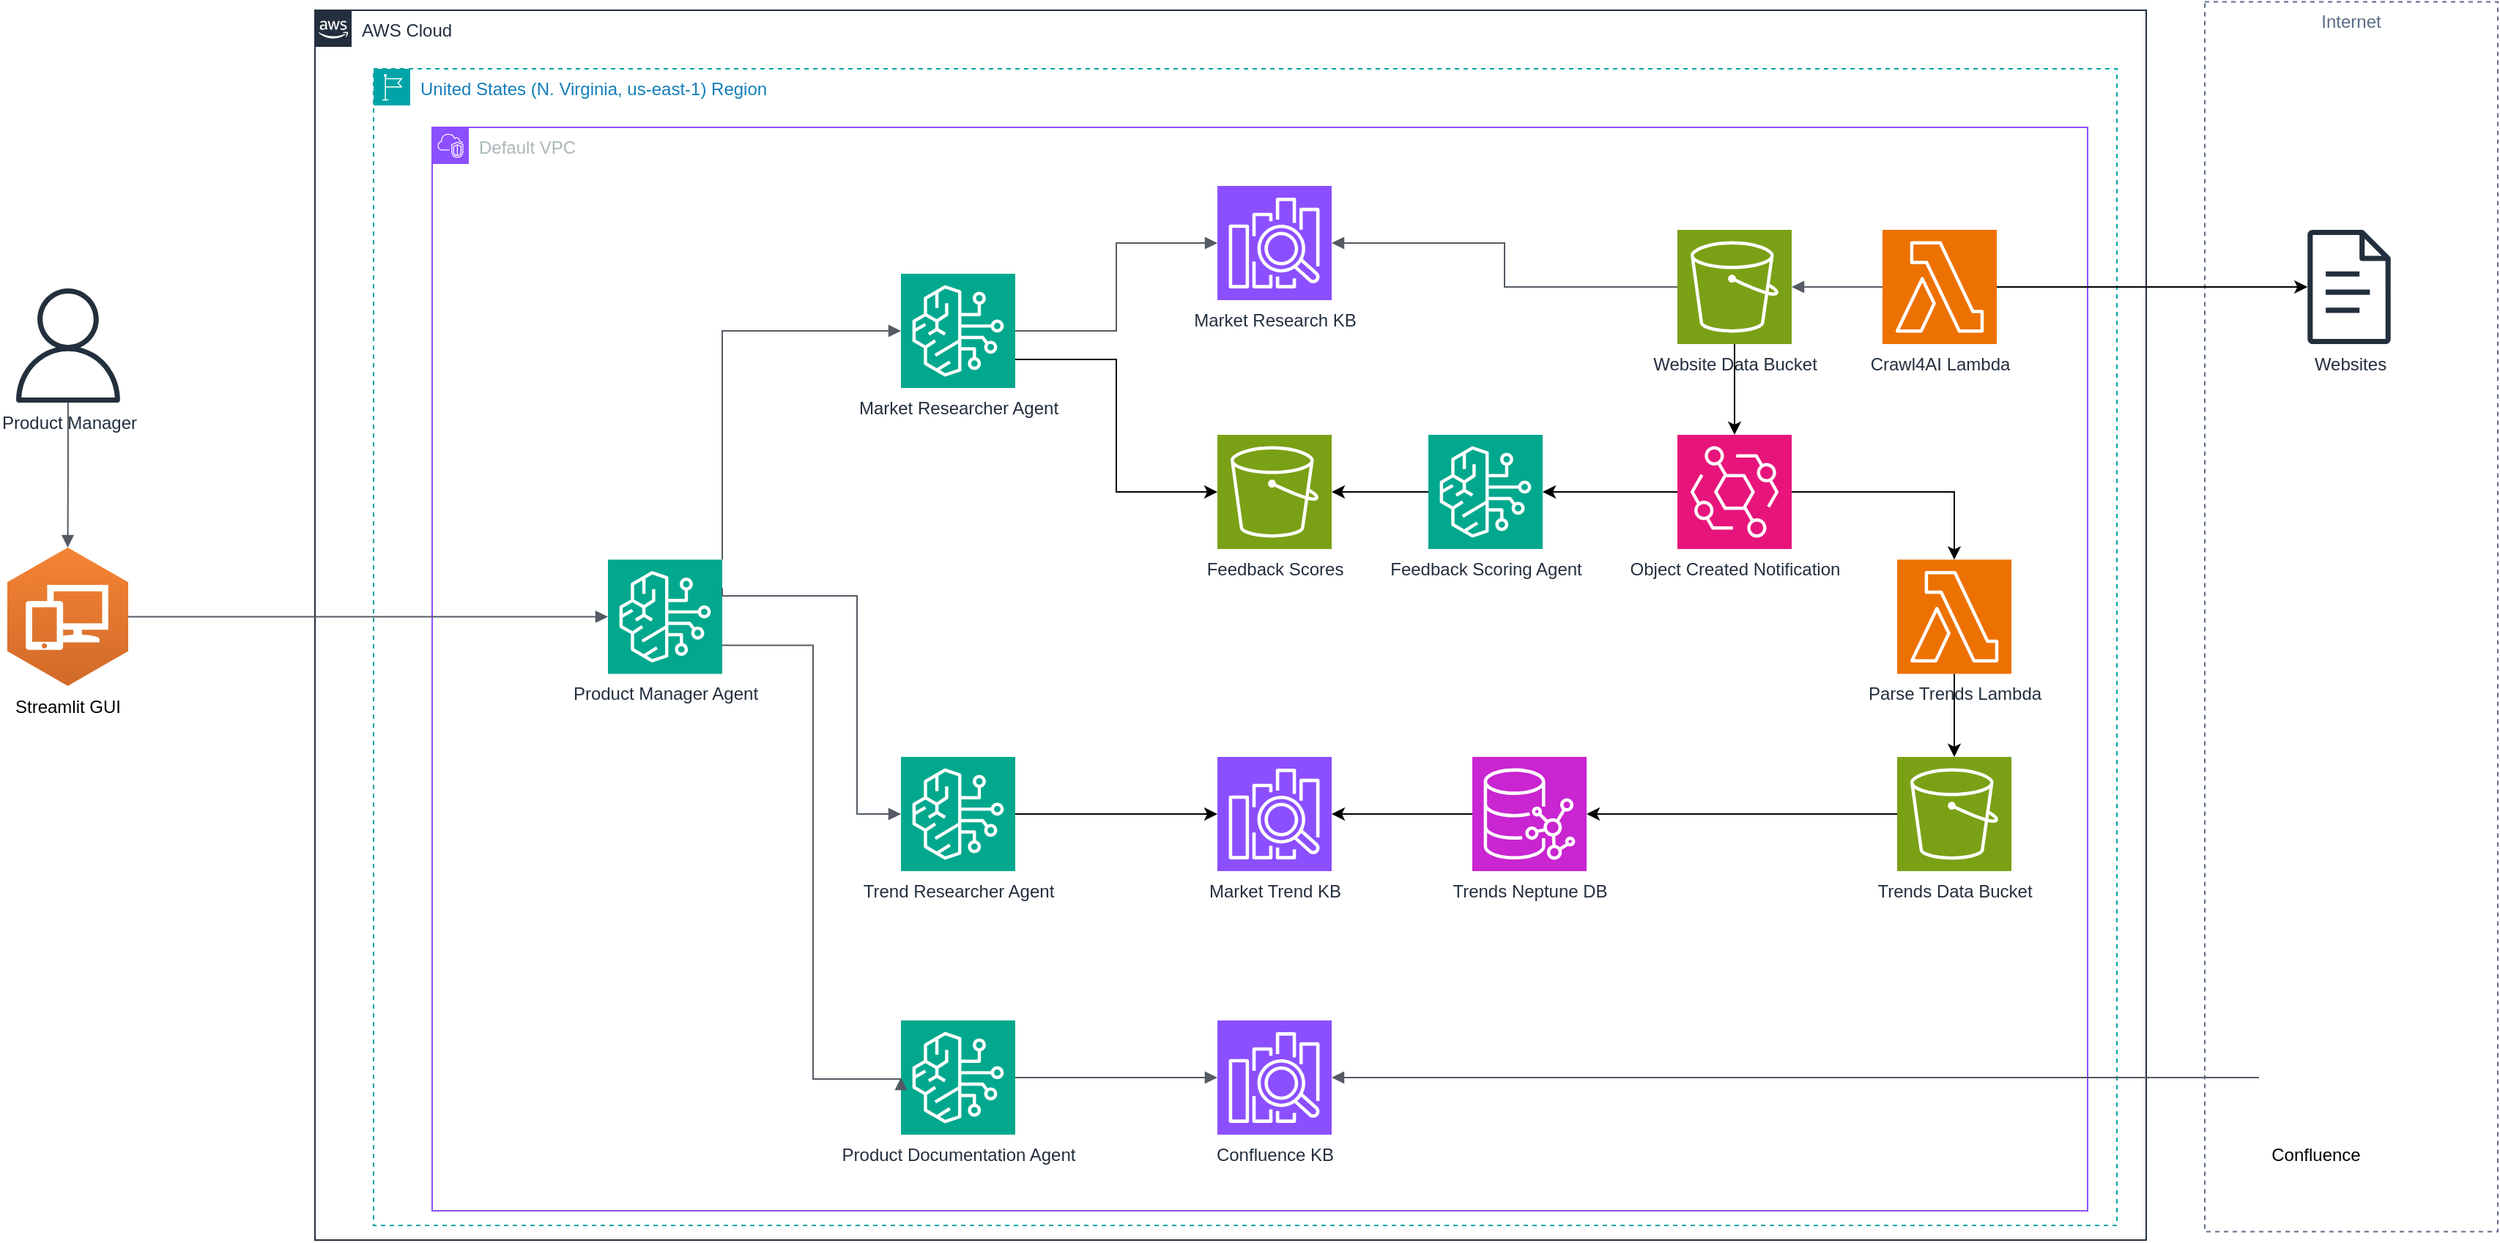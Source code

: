 <mxfile version="27.0.5">
  <diagram name="Page-1" id="rhI5dGNUlKlRgCSTbsgW">
    <mxGraphModel dx="3000" dy="1145" grid="1" gridSize="10" guides="1" tooltips="1" connect="1" arrows="1" fold="1" page="1" pageScale="1" pageWidth="827" pageHeight="1169" math="0" shadow="0">
      <root>
        <mxCell id="0" />
        <mxCell id="1" parent="0" />
        <mxCell id="2ldw7R9c0aOPwso9EmDh-1" value="AWS Cloud" style="points=[[0,0],[0.25,0],[0.5,0],[0.75,0],[1,0],[1,0.25],[1,0.5],[1,0.75],[1,1],[0.75,1],[0.5,1],[0.25,1],[0,1],[0,0.75],[0,0.5],[0,0.25]];outlineConnect=0;gradientColor=none;html=1;whiteSpace=wrap;fontSize=12;fontStyle=0;container=1;pointerEvents=0;collapsible=0;recursiveResize=0;shape=mxgraph.aws4.group;grIcon=mxgraph.aws4.group_aws_cloud_alt;strokeColor=#232F3E;fillColor=none;verticalAlign=top;align=left;spacingLeft=30;fontColor=#232F3E;dashed=0;" vertex="1" parent="1">
          <mxGeometry x="-280" y="310" width="1250" height="840" as="geometry" />
        </mxCell>
        <mxCell id="2ldw7R9c0aOPwso9EmDh-2" value="United States (N. Virginia, us-east-1) Region" style="points=[[0,0],[0.25,0],[0.5,0],[0.75,0],[1,0],[1,0.25],[1,0.5],[1,0.75],[1,1],[0.75,1],[0.5,1],[0.25,1],[0,1],[0,0.75],[0,0.5],[0,0.25]];outlineConnect=0;gradientColor=none;html=1;whiteSpace=wrap;fontSize=12;fontStyle=0;container=1;pointerEvents=0;collapsible=0;recursiveResize=0;shape=mxgraph.aws4.group;grIcon=mxgraph.aws4.group_region;strokeColor=#00A4A6;fillColor=none;verticalAlign=top;align=left;spacingLeft=30;fontColor=#147EBA;dashed=1;" vertex="1" parent="2ldw7R9c0aOPwso9EmDh-1">
          <mxGeometry x="40" y="40" width="1190" height="790" as="geometry" />
        </mxCell>
        <mxCell id="2ldw7R9c0aOPwso9EmDh-3" value="Default VPC" style="points=[[0,0],[0.25,0],[0.5,0],[0.75,0],[1,0],[1,0.25],[1,0.5],[1,0.75],[1,1],[0.75,1],[0.5,1],[0.25,1],[0,1],[0,0.75],[0,0.5],[0,0.25]];outlineConnect=0;gradientColor=none;html=1;whiteSpace=wrap;fontSize=12;fontStyle=0;container=1;pointerEvents=0;collapsible=0;recursiveResize=0;shape=mxgraph.aws4.group;grIcon=mxgraph.aws4.group_vpc2;strokeColor=#8C4FFF;fillColor=none;verticalAlign=top;align=left;spacingLeft=30;fontColor=#AAB7B8;dashed=0;" vertex="1" parent="2ldw7R9c0aOPwso9EmDh-2">
          <mxGeometry x="40" y="40" width="1130" height="740" as="geometry" />
        </mxCell>
        <mxCell id="2ldw7R9c0aOPwso9EmDh-4" value="Product Manager Agent" style="sketch=0;points=[[0,0,0],[0.25,0,0],[0.5,0,0],[0.75,0,0],[1,0,0],[0,1,0],[0.25,1,0],[0.5,1,0],[0.75,1,0],[1,1,0],[0,0.25,0],[0,0.5,0],[0,0.75,0],[1,0.25,0],[1,0.5,0],[1,0.75,0]];outlineConnect=0;fontColor=#232F3E;fillColor=#01A88D;strokeColor=#ffffff;dashed=0;verticalLabelPosition=bottom;verticalAlign=top;align=center;html=1;fontSize=12;fontStyle=0;aspect=fixed;shape=mxgraph.aws4.resourceIcon;resIcon=mxgraph.aws4.bedrock;" vertex="1" parent="2ldw7R9c0aOPwso9EmDh-3">
          <mxGeometry x="120" y="295.25" width="78" height="78" as="geometry" />
        </mxCell>
        <mxCell id="2ldw7R9c0aOPwso9EmDh-9" value="Market Researcher Agent" style="sketch=0;points=[[0,0,0],[0.25,0,0],[0.5,0,0],[0.75,0,0],[1,0,0],[0,1,0],[0.25,1,0],[0.5,1,0],[0.75,1,0],[1,1,0],[0,0.25,0],[0,0.5,0],[0,0.75,0],[1,0.25,0],[1,0.5,0],[1,0.75,0]];outlineConnect=0;fontColor=#232F3E;fillColor=#01A88D;strokeColor=#ffffff;dashed=0;verticalLabelPosition=bottom;verticalAlign=top;align=center;html=1;fontSize=12;fontStyle=0;aspect=fixed;shape=mxgraph.aws4.resourceIcon;resIcon=mxgraph.aws4.bedrock;" vertex="1" parent="2ldw7R9c0aOPwso9EmDh-3">
          <mxGeometry x="320" y="100" width="78" height="78" as="geometry" />
        </mxCell>
        <mxCell id="2ldw7R9c0aOPwso9EmDh-15" value="" style="edgeStyle=orthogonalEdgeStyle;html=1;endArrow=block;elbow=vertical;startArrow=none;endFill=1;strokeColor=#545B64;rounded=0;entryX=0;entryY=0.5;entryDx=0;entryDy=0;entryPerimeter=0;exitX=1;exitY=0;exitDx=0;exitDy=0;exitPerimeter=0;" edge="1" parent="2ldw7R9c0aOPwso9EmDh-3" source="2ldw7R9c0aOPwso9EmDh-4" target="2ldw7R9c0aOPwso9EmDh-9">
          <mxGeometry width="100" relative="1" as="geometry">
            <mxPoint x="-187" y="204" as="sourcePoint" />
            <mxPoint x="140" y="204" as="targetPoint" />
          </mxGeometry>
        </mxCell>
        <mxCell id="2ldw7R9c0aOPwso9EmDh-18" value="Market Research KB" style="sketch=0;points=[[0,0,0],[0.25,0,0],[0.5,0,0],[0.75,0,0],[1,0,0],[0,1,0],[0.25,1,0],[0.5,1,0],[0.75,1,0],[1,1,0],[0,0.25,0],[0,0.5,0],[0,0.75,0],[1,0.25,0],[1,0.5,0],[1,0.75,0]];outlineConnect=0;fontColor=#232F3E;fillColor=#8C4FFF;strokeColor=#ffffff;dashed=0;verticalLabelPosition=bottom;verticalAlign=top;align=center;html=1;fontSize=12;fontStyle=0;aspect=fixed;shape=mxgraph.aws4.resourceIcon;resIcon=mxgraph.aws4.elasticsearch_service;" vertex="1" parent="2ldw7R9c0aOPwso9EmDh-3">
          <mxGeometry x="536" y="40" width="78" height="78" as="geometry" />
        </mxCell>
        <mxCell id="2ldw7R9c0aOPwso9EmDh-21" value="" style="edgeStyle=orthogonalEdgeStyle;html=1;endArrow=block;elbow=vertical;startArrow=none;endFill=1;strokeColor=#545B64;rounded=0;entryX=0;entryY=0.5;entryDx=0;entryDy=0;entryPerimeter=0;" edge="1" parent="2ldw7R9c0aOPwso9EmDh-3" source="2ldw7R9c0aOPwso9EmDh-9" target="2ldw7R9c0aOPwso9EmDh-18">
          <mxGeometry width="100" relative="1" as="geometry">
            <mxPoint x="179" y="165" as="sourcePoint" />
            <mxPoint x="330" y="149" as="targetPoint" />
          </mxGeometry>
        </mxCell>
        <mxCell id="2ldw7R9c0aOPwso9EmDh-23" value="Product Documentation Agent" style="sketch=0;points=[[0,0,0],[0.25,0,0],[0.5,0,0],[0.75,0,0],[1,0,0],[0,1,0],[0.25,1,0],[0.5,1,0],[0.75,1,0],[1,1,0],[0,0.25,0],[0,0.5,0],[0,0.75,0],[1,0.25,0],[1,0.5,0],[1,0.75,0]];outlineConnect=0;fontColor=#232F3E;fillColor=#01A88D;strokeColor=#ffffff;dashed=0;verticalLabelPosition=bottom;verticalAlign=top;align=center;html=1;fontSize=12;fontStyle=0;aspect=fixed;shape=mxgraph.aws4.resourceIcon;resIcon=mxgraph.aws4.bedrock;" vertex="1" parent="2ldw7R9c0aOPwso9EmDh-3">
          <mxGeometry x="320" y="610" width="78" height="78" as="geometry" />
        </mxCell>
        <mxCell id="2ldw7R9c0aOPwso9EmDh-26" value="Confluence KB" style="sketch=0;points=[[0,0,0],[0.25,0,0],[0.5,0,0],[0.75,0,0],[1,0,0],[0,1,0],[0.25,1,0],[0.5,1,0],[0.75,1,0],[1,1,0],[0,0.25,0],[0,0.5,0],[0,0.75,0],[1,0.25,0],[1,0.5,0],[1,0.75,0]];outlineConnect=0;fontColor=#232F3E;fillColor=#8C4FFF;strokeColor=#ffffff;dashed=0;verticalLabelPosition=bottom;verticalAlign=top;align=center;html=1;fontSize=12;fontStyle=0;aspect=fixed;shape=mxgraph.aws4.resourceIcon;resIcon=mxgraph.aws4.elasticsearch_service;" vertex="1" parent="2ldw7R9c0aOPwso9EmDh-3">
          <mxGeometry x="536" y="610" width="78" height="78" as="geometry" />
        </mxCell>
        <mxCell id="2ldw7R9c0aOPwso9EmDh-53" style="edgeStyle=orthogonalEdgeStyle;rounded=0;orthogonalLoop=1;jettySize=auto;html=1;exitX=1;exitY=0.5;exitDx=0;exitDy=0;exitPerimeter=0;entryX=0.5;entryY=0;entryDx=0;entryDy=0;entryPerimeter=0;" edge="1" parent="2ldw7R9c0aOPwso9EmDh-3" source="2ldw7R9c0aOPwso9EmDh-71" target="2ldw7R9c0aOPwso9EmDh-52">
          <mxGeometry relative="1" as="geometry">
            <mxPoint x="889" y="250" as="sourcePoint" />
            <mxPoint x="1039" y="249" as="targetPoint" />
          </mxGeometry>
        </mxCell>
        <mxCell id="2ldw7R9c0aOPwso9EmDh-8" value="Website Data Bucket" style="sketch=0;points=[[0,0,0],[0.25,0,0],[0.5,0,0],[0.75,0,0],[1,0,0],[0,1,0],[0.25,1,0],[0.5,1,0],[0.75,1,0],[1,1,0],[0,0.25,0],[0,0.5,0],[0,0.75,0],[1,0.25,0],[1,0.5,0],[1,0.75,0]];outlineConnect=0;fontColor=#232F3E;fillColor=#7AA116;strokeColor=#ffffff;dashed=0;verticalLabelPosition=bottom;verticalAlign=top;align=center;html=1;fontSize=12;fontStyle=0;aspect=fixed;shape=mxgraph.aws4.resourceIcon;resIcon=mxgraph.aws4.s3;" vertex="1" parent="2ldw7R9c0aOPwso9EmDh-3">
          <mxGeometry x="850" y="70" width="78" height="78" as="geometry" />
        </mxCell>
        <mxCell id="2ldw7R9c0aOPwso9EmDh-32" value="" style="edgeStyle=orthogonalEdgeStyle;html=1;endArrow=block;elbow=vertical;startArrow=none;endFill=1;strokeColor=#545B64;rounded=0;entryX=0;entryY=0.5;entryDx=0;entryDy=0;entryPerimeter=0;exitX=1;exitY=0.5;exitDx=0;exitDy=0;exitPerimeter=0;" edge="1" parent="2ldw7R9c0aOPwso9EmDh-3" source="2ldw7R9c0aOPwso9EmDh-23" target="2ldw7R9c0aOPwso9EmDh-26">
          <mxGeometry width="100" relative="1" as="geometry">
            <mxPoint x="408" y="279" as="sourcePoint" />
            <mxPoint x="530" y="279" as="targetPoint" />
          </mxGeometry>
        </mxCell>
        <mxCell id="2ldw7R9c0aOPwso9EmDh-36" value="" style="edgeStyle=orthogonalEdgeStyle;html=1;endArrow=block;elbow=vertical;startArrow=none;endFill=1;strokeColor=#545B64;rounded=0;entryX=0;entryY=0.5;entryDx=0;entryDy=0;entryPerimeter=0;exitX=1;exitY=0.75;exitDx=0;exitDy=0;exitPerimeter=0;" edge="1" parent="2ldw7R9c0aOPwso9EmDh-3" source="2ldw7R9c0aOPwso9EmDh-4" target="2ldw7R9c0aOPwso9EmDh-23">
          <mxGeometry width="100" relative="1" as="geometry">
            <mxPoint x="189" y="305" as="sourcePoint" />
            <mxPoint x="330" y="279" as="targetPoint" />
            <Array as="points">
              <mxPoint x="260" y="354" />
              <mxPoint x="260" y="650" />
              <mxPoint x="320" y="650" />
            </Array>
          </mxGeometry>
        </mxCell>
        <mxCell id="2ldw7R9c0aOPwso9EmDh-37" value="" style="edgeStyle=orthogonalEdgeStyle;html=1;endArrow=block;elbow=vertical;startArrow=none;endFill=1;strokeColor=#545B64;rounded=0;entryX=1;entryY=0.5;entryDx=0;entryDy=0;entryPerimeter=0;exitX=0;exitY=0.5;exitDx=0;exitDy=0;exitPerimeter=0;" edge="1" parent="2ldw7R9c0aOPwso9EmDh-3" source="2ldw7R9c0aOPwso9EmDh-8" target="2ldw7R9c0aOPwso9EmDh-18">
          <mxGeometry width="100" relative="1" as="geometry">
            <mxPoint x="408" y="149" as="sourcePoint" />
            <mxPoint x="530" y="149" as="targetPoint" />
          </mxGeometry>
        </mxCell>
        <mxCell id="2ldw7R9c0aOPwso9EmDh-42" value="Crawl4AI Lambda" style="sketch=0;points=[[0,0,0],[0.25,0,0],[0.5,0,0],[0.75,0,0],[1,0,0],[0,1,0],[0.25,1,0],[0.5,1,0],[0.75,1,0],[1,1,0],[0,0.25,0],[0,0.5,0],[0,0.75,0],[1,0.25,0],[1,0.5,0],[1,0.75,0]];outlineConnect=0;fontColor=#232F3E;fillColor=#ED7100;strokeColor=#ffffff;dashed=0;verticalLabelPosition=bottom;verticalAlign=top;align=center;html=1;fontSize=12;fontStyle=0;aspect=fixed;shape=mxgraph.aws4.resourceIcon;resIcon=mxgraph.aws4.lambda;" vertex="1" parent="2ldw7R9c0aOPwso9EmDh-3">
          <mxGeometry x="990" y="70" width="78" height="78" as="geometry" />
        </mxCell>
        <mxCell id="2ldw7R9c0aOPwso9EmDh-44" value="" style="edgeStyle=orthogonalEdgeStyle;html=1;endArrow=block;elbow=vertical;startArrow=none;endFill=1;strokeColor=#545B64;rounded=0;exitX=0;exitY=0.5;exitDx=0;exitDy=0;exitPerimeter=0;" edge="1" parent="2ldw7R9c0aOPwso9EmDh-3" source="2ldw7R9c0aOPwso9EmDh-42" target="2ldw7R9c0aOPwso9EmDh-8">
          <mxGeometry width="100" relative="1" as="geometry">
            <mxPoint x="720" y="149" as="sourcePoint" />
            <mxPoint x="608" y="149" as="targetPoint" />
          </mxGeometry>
        </mxCell>
        <mxCell id="2ldw7R9c0aOPwso9EmDh-41" value="Trends Neptune DB" style="sketch=0;points=[[0,0,0],[0.25,0,0],[0.5,0,0],[0.75,0,0],[1,0,0],[0,1,0],[0.25,1,0],[0.5,1,0],[0.75,1,0],[1,1,0],[0,0.25,0],[0,0.5,0],[0,0.75,0],[1,0.25,0],[1,0.5,0],[1,0.75,0]];outlineConnect=0;fontColor=#232F3E;fillColor=#C925D1;strokeColor=#ffffff;dashed=0;verticalLabelPosition=bottom;verticalAlign=top;align=center;html=1;fontSize=12;fontStyle=0;aspect=fixed;shape=mxgraph.aws4.resourceIcon;resIcon=mxgraph.aws4.neptune;" vertex="1" parent="2ldw7R9c0aOPwso9EmDh-3">
          <mxGeometry x="710" y="430" width="78" height="78" as="geometry" />
        </mxCell>
        <mxCell id="2ldw7R9c0aOPwso9EmDh-45" value="Market Trend KB" style="sketch=0;points=[[0,0,0],[0.25,0,0],[0.5,0,0],[0.75,0,0],[1,0,0],[0,1,0],[0.25,1,0],[0.5,1,0],[0.75,1,0],[1,1,0],[0,0.25,0],[0,0.5,0],[0,0.75,0],[1,0.25,0],[1,0.5,0],[1,0.75,0]];outlineConnect=0;fontColor=#232F3E;fillColor=#8C4FFF;strokeColor=#ffffff;dashed=0;verticalLabelPosition=bottom;verticalAlign=top;align=center;html=1;fontSize=12;fontStyle=0;aspect=fixed;shape=mxgraph.aws4.resourceIcon;resIcon=mxgraph.aws4.elasticsearch_service;" vertex="1" parent="2ldw7R9c0aOPwso9EmDh-3">
          <mxGeometry x="536" y="430" width="78" height="78" as="geometry" />
        </mxCell>
        <mxCell id="2ldw7R9c0aOPwso9EmDh-49" style="edgeStyle=orthogonalEdgeStyle;rounded=0;orthogonalLoop=1;jettySize=auto;html=1;exitX=0;exitY=0.5;exitDx=0;exitDy=0;exitPerimeter=0;entryX=1;entryY=0.5;entryDx=0;entryDy=0;entryPerimeter=0;" edge="1" parent="2ldw7R9c0aOPwso9EmDh-3" source="2ldw7R9c0aOPwso9EmDh-41" target="2ldw7R9c0aOPwso9EmDh-45">
          <mxGeometry relative="1" as="geometry" />
        </mxCell>
        <mxCell id="2ldw7R9c0aOPwso9EmDh-50" style="edgeStyle=orthogonalEdgeStyle;rounded=0;orthogonalLoop=1;jettySize=auto;html=1;exitX=0;exitY=0.5;exitDx=0;exitDy=0;exitPerimeter=0;entryX=1;entryY=0.5;entryDx=0;entryDy=0;entryPerimeter=0;" edge="1" parent="2ldw7R9c0aOPwso9EmDh-3" source="2ldw7R9c0aOPwso9EmDh-51" target="2ldw7R9c0aOPwso9EmDh-41">
          <mxGeometry relative="1" as="geometry">
            <mxPoint x="759" y="230" as="targetPoint" />
          </mxGeometry>
        </mxCell>
        <mxCell id="2ldw7R9c0aOPwso9EmDh-51" value="Trends Data Bucket" style="sketch=0;points=[[0,0,0],[0.25,0,0],[0.5,0,0],[0.75,0,0],[1,0,0],[0,1,0],[0.25,1,0],[0.5,1,0],[0.75,1,0],[1,1,0],[0,0.25,0],[0,0.5,0],[0,0.75,0],[1,0.25,0],[1,0.5,0],[1,0.75,0]];outlineConnect=0;fontColor=#232F3E;fillColor=#7AA116;strokeColor=#ffffff;dashed=0;verticalLabelPosition=bottom;verticalAlign=top;align=center;html=1;fontSize=12;fontStyle=0;aspect=fixed;shape=mxgraph.aws4.resourceIcon;resIcon=mxgraph.aws4.s3;" vertex="1" parent="2ldw7R9c0aOPwso9EmDh-3">
          <mxGeometry x="1000" y="430" width="78" height="78" as="geometry" />
        </mxCell>
        <mxCell id="2ldw7R9c0aOPwso9EmDh-52" value="Parse Trends Lambda" style="sketch=0;points=[[0,0,0],[0.25,0,0],[0.5,0,0],[0.75,0,0],[1,0,0],[0,1,0],[0.25,1,0],[0.5,1,0],[0.75,1,0],[1,1,0],[0,0.25,0],[0,0.5,0],[0,0.75,0],[1,0.25,0],[1,0.5,0],[1,0.75,0]];outlineConnect=0;fontColor=#232F3E;fillColor=#ED7100;strokeColor=#ffffff;dashed=0;verticalLabelPosition=bottom;verticalAlign=top;align=center;html=1;fontSize=12;fontStyle=0;aspect=fixed;shape=mxgraph.aws4.resourceIcon;resIcon=mxgraph.aws4.lambda;" vertex="1" parent="2ldw7R9c0aOPwso9EmDh-3">
          <mxGeometry x="1000" y="295.25" width="78" height="78" as="geometry" />
        </mxCell>
        <mxCell id="2ldw7R9c0aOPwso9EmDh-54" style="edgeStyle=orthogonalEdgeStyle;rounded=0;orthogonalLoop=1;jettySize=auto;html=1;exitX=0.5;exitY=1;exitDx=0;exitDy=0;exitPerimeter=0;entryX=0.5;entryY=0;entryDx=0;entryDy=0;entryPerimeter=0;" edge="1" parent="2ldw7R9c0aOPwso9EmDh-3" source="2ldw7R9c0aOPwso9EmDh-52" target="2ldw7R9c0aOPwso9EmDh-51">
          <mxGeometry relative="1" as="geometry" />
        </mxCell>
        <mxCell id="2ldw7R9c0aOPwso9EmDh-55" value="Trend Researcher Agent" style="sketch=0;points=[[0,0,0],[0.25,0,0],[0.5,0,0],[0.75,0,0],[1,0,0],[0,1,0],[0.25,1,0],[0.5,1,0],[0.75,1,0],[1,1,0],[0,0.25,0],[0,0.5,0],[0,0.75,0],[1,0.25,0],[1,0.5,0],[1,0.75,0]];outlineConnect=0;fontColor=#232F3E;fillColor=#01A88D;strokeColor=#ffffff;dashed=0;verticalLabelPosition=bottom;verticalAlign=top;align=center;html=1;fontSize=12;fontStyle=0;aspect=fixed;shape=mxgraph.aws4.resourceIcon;resIcon=mxgraph.aws4.bedrock;" vertex="1" parent="2ldw7R9c0aOPwso9EmDh-3">
          <mxGeometry x="320" y="430" width="78" height="78" as="geometry" />
        </mxCell>
        <mxCell id="2ldw7R9c0aOPwso9EmDh-57" style="edgeStyle=orthogonalEdgeStyle;rounded=0;orthogonalLoop=1;jettySize=auto;html=1;exitX=1;exitY=0.5;exitDx=0;exitDy=0;exitPerimeter=0;entryX=0;entryY=0.5;entryDx=0;entryDy=0;entryPerimeter=0;" edge="1" parent="2ldw7R9c0aOPwso9EmDh-3" source="2ldw7R9c0aOPwso9EmDh-55" target="2ldw7R9c0aOPwso9EmDh-45">
          <mxGeometry relative="1" as="geometry" />
        </mxCell>
        <mxCell id="2ldw7R9c0aOPwso9EmDh-61" value="" style="edgeStyle=orthogonalEdgeStyle;html=1;endArrow=block;elbow=vertical;startArrow=none;endFill=1;strokeColor=#545B64;rounded=0;entryX=0;entryY=0.5;entryDx=0;entryDy=0;entryPerimeter=0;exitX=1;exitY=0.25;exitDx=0;exitDy=0;exitPerimeter=0;" edge="1" parent="2ldw7R9c0aOPwso9EmDh-3" source="2ldw7R9c0aOPwso9EmDh-4" target="2ldw7R9c0aOPwso9EmDh-55">
          <mxGeometry width="100" relative="1" as="geometry">
            <mxPoint x="208" y="364" as="sourcePoint" />
            <mxPoint x="330" y="499" as="targetPoint" />
            <Array as="points">
              <mxPoint x="198" y="320" />
              <mxPoint x="290" y="320" />
              <mxPoint x="290" y="469" />
            </Array>
          </mxGeometry>
        </mxCell>
        <mxCell id="2ldw7R9c0aOPwso9EmDh-66" style="edgeStyle=orthogonalEdgeStyle;rounded=0;orthogonalLoop=1;jettySize=auto;html=1;exitX=0.5;exitY=1;exitDx=0;exitDy=0;exitPerimeter=0;entryX=0.5;entryY=0;entryDx=0;entryDy=0;entryPerimeter=0;" edge="1" parent="2ldw7R9c0aOPwso9EmDh-3" source="2ldw7R9c0aOPwso9EmDh-8" target="2ldw7R9c0aOPwso9EmDh-71">
          <mxGeometry relative="1" as="geometry">
            <mxPoint x="758" y="227" as="targetPoint" />
          </mxGeometry>
        </mxCell>
        <mxCell id="2ldw7R9c0aOPwso9EmDh-74" style="edgeStyle=orthogonalEdgeStyle;rounded=0;orthogonalLoop=1;jettySize=auto;html=1;exitX=0;exitY=0.5;exitDx=0;exitDy=0;exitPerimeter=0;" edge="1" parent="2ldw7R9c0aOPwso9EmDh-3" source="2ldw7R9c0aOPwso9EmDh-64" target="2ldw7R9c0aOPwso9EmDh-73">
          <mxGeometry relative="1" as="geometry" />
        </mxCell>
        <mxCell id="2ldw7R9c0aOPwso9EmDh-64" value="Feedback Scoring Agent" style="sketch=0;points=[[0,0,0],[0.25,0,0],[0.5,0,0],[0.75,0,0],[1,0,0],[0,1,0],[0.25,1,0],[0.5,1,0],[0.75,1,0],[1,1,0],[0,0.25,0],[0,0.5,0],[0,0.75,0],[1,0.25,0],[1,0.5,0],[1,0.75,0]];outlineConnect=0;fontColor=#232F3E;fillColor=#01A88D;strokeColor=#ffffff;dashed=0;verticalLabelPosition=bottom;verticalAlign=top;align=center;html=1;fontSize=12;fontStyle=0;aspect=fixed;shape=mxgraph.aws4.resourceIcon;resIcon=mxgraph.aws4.bedrock;" vertex="1" parent="2ldw7R9c0aOPwso9EmDh-3">
          <mxGeometry x="680" y="210" width="78" height="78" as="geometry" />
        </mxCell>
        <mxCell id="2ldw7R9c0aOPwso9EmDh-67" style="edgeStyle=orthogonalEdgeStyle;rounded=0;orthogonalLoop=1;jettySize=auto;html=1;exitX=0;exitY=0.5;exitDx=0;exitDy=0;exitPerimeter=0;entryX=1;entryY=0.5;entryDx=0;entryDy=0;entryPerimeter=0;" edge="1" parent="2ldw7R9c0aOPwso9EmDh-3" source="2ldw7R9c0aOPwso9EmDh-71" target="2ldw7R9c0aOPwso9EmDh-64">
          <mxGeometry relative="1" as="geometry">
            <mxPoint x="719" y="188" as="sourcePoint" />
          </mxGeometry>
        </mxCell>
        <mxCell id="2ldw7R9c0aOPwso9EmDh-71" value="Object Created Notification" style="sketch=0;points=[[0,0,0],[0.25,0,0],[0.5,0,0],[0.75,0,0],[1,0,0],[0,1,0],[0.25,1,0],[0.5,1,0],[0.75,1,0],[1,1,0],[0,0.25,0],[0,0.5,0],[0,0.75,0],[1,0.25,0],[1,0.5,0],[1,0.75,0]];outlineConnect=0;fontColor=#232F3E;fillColor=#E7157B;strokeColor=#ffffff;dashed=0;verticalLabelPosition=bottom;verticalAlign=top;align=center;html=1;fontSize=12;fontStyle=0;aspect=fixed;shape=mxgraph.aws4.resourceIcon;resIcon=mxgraph.aws4.eventbridge;" vertex="1" parent="2ldw7R9c0aOPwso9EmDh-3">
          <mxGeometry x="850" y="210" width="78" height="78" as="geometry" />
        </mxCell>
        <mxCell id="2ldw7R9c0aOPwso9EmDh-73" value="Feedback Scores" style="sketch=0;points=[[0,0,0],[0.25,0,0],[0.5,0,0],[0.75,0,0],[1,0,0],[0,1,0],[0.25,1,0],[0.5,1,0],[0.75,1,0],[1,1,0],[0,0.25,0],[0,0.5,0],[0,0.75,0],[1,0.25,0],[1,0.5,0],[1,0.75,0]];outlineConnect=0;fontColor=#232F3E;fillColor=#7AA116;strokeColor=#ffffff;dashed=0;verticalLabelPosition=bottom;verticalAlign=top;align=center;html=1;fontSize=12;fontStyle=0;aspect=fixed;shape=mxgraph.aws4.resourceIcon;resIcon=mxgraph.aws4.s3;" vertex="1" parent="2ldw7R9c0aOPwso9EmDh-3">
          <mxGeometry x="536" y="210" width="78" height="78" as="geometry" />
        </mxCell>
        <mxCell id="2ldw7R9c0aOPwso9EmDh-75" style="edgeStyle=orthogonalEdgeStyle;rounded=0;orthogonalLoop=1;jettySize=auto;html=1;exitX=1;exitY=0.75;exitDx=0;exitDy=0;exitPerimeter=0;entryX=0;entryY=0.5;entryDx=0;entryDy=0;entryPerimeter=0;" edge="1" parent="2ldw7R9c0aOPwso9EmDh-3" source="2ldw7R9c0aOPwso9EmDh-9" target="2ldw7R9c0aOPwso9EmDh-73">
          <mxGeometry relative="1" as="geometry" />
        </mxCell>
        <mxCell id="2ldw7R9c0aOPwso9EmDh-11" value="Streamlit GUI" style="outlineConnect=0;dashed=0;verticalLabelPosition=bottom;verticalAlign=top;align=center;html=1;shape=mxgraph.aws3.workspaces;fillColor=#D16A28;gradientColor=#F58435;gradientDirection=north;" vertex="1" parent="1">
          <mxGeometry x="-490" y="677" width="82.5" height="94.5" as="geometry" />
        </mxCell>
        <mxCell id="2ldw7R9c0aOPwso9EmDh-12" value="Product Manager" style="sketch=0;outlineConnect=0;fontColor=#232F3E;gradientColor=none;fillColor=#232F3D;strokeColor=none;dashed=0;verticalLabelPosition=bottom;verticalAlign=top;align=center;html=1;fontSize=12;fontStyle=0;aspect=fixed;pointerEvents=1;shape=mxgraph.aws4.user;" vertex="1" parent="1">
          <mxGeometry x="-487.5" y="500" width="78" height="78" as="geometry" />
        </mxCell>
        <mxCell id="2ldw7R9c0aOPwso9EmDh-13" value="" style="edgeStyle=orthogonalEdgeStyle;html=1;endArrow=block;elbow=vertical;startArrow=none;endFill=1;strokeColor=#545B64;rounded=0;entryX=0.5;entryY=0;entryDx=0;entryDy=0;entryPerimeter=0;" edge="1" parent="1" source="2ldw7R9c0aOPwso9EmDh-12" target="2ldw7R9c0aOPwso9EmDh-11">
          <mxGeometry width="100" relative="1" as="geometry">
            <mxPoint x="-450" y="550" as="sourcePoint" />
            <mxPoint x="-350" y="550" as="targetPoint" />
          </mxGeometry>
        </mxCell>
        <mxCell id="2ldw7R9c0aOPwso9EmDh-14" value="" style="edgeStyle=orthogonalEdgeStyle;html=1;endArrow=block;elbow=vertical;startArrow=none;endFill=1;strokeColor=#545B64;rounded=0;entryX=0;entryY=0.5;entryDx=0;entryDy=0;entryPerimeter=0;exitX=1;exitY=0.5;exitDx=0;exitDy=0;exitPerimeter=0;" edge="1" parent="1" source="2ldw7R9c0aOPwso9EmDh-11" target="2ldw7R9c0aOPwso9EmDh-4">
          <mxGeometry width="100" relative="1" as="geometry">
            <mxPoint x="-429" y="448" as="sourcePoint" />
            <mxPoint x="-429" y="547" as="targetPoint" />
          </mxGeometry>
        </mxCell>
        <mxCell id="2ldw7R9c0aOPwso9EmDh-17" value="Internet" style="fillColor=none;strokeColor=#5A6C86;dashed=1;verticalAlign=top;fontStyle=0;fontColor=#5A6C86;whiteSpace=wrap;html=1;" vertex="1" parent="1">
          <mxGeometry x="1010" y="304.25" width="200" height="840" as="geometry" />
        </mxCell>
        <mxCell id="2ldw7R9c0aOPwso9EmDh-27" value="Confluence" style="shape=image;verticalLabelPosition=bottom;labelBackgroundColor=default;verticalAlign=top;aspect=fixed;imageAspect=0;image=https://img.icons8.com/color/512/atlassian-confluence.png;" vertex="1" parent="1">
          <mxGeometry x="1047" y="1000" width="78" height="78" as="geometry" />
        </mxCell>
        <mxCell id="2ldw7R9c0aOPwso9EmDh-29" value="" style="edgeStyle=orthogonalEdgeStyle;html=1;endArrow=block;elbow=vertical;startArrow=none;endFill=1;strokeColor=#545B64;rounded=0;entryX=1;entryY=0.5;entryDx=0;entryDy=0;entryPerimeter=0;exitX=0;exitY=0.5;exitDx=0;exitDy=0;" edge="1" parent="1" source="2ldw7R9c0aOPwso9EmDh-27" target="2ldw7R9c0aOPwso9EmDh-26">
          <mxGeometry width="100" relative="1" as="geometry">
            <mxPoint x="208" y="669" as="sourcePoint" />
            <mxPoint x="330" y="669" as="targetPoint" />
          </mxGeometry>
        </mxCell>
        <mxCell id="2ldw7R9c0aOPwso9EmDh-40" value="Websites" style="sketch=0;outlineConnect=0;fontColor=#232F3E;gradientColor=none;fillColor=#232F3D;strokeColor=none;dashed=0;verticalLabelPosition=bottom;verticalAlign=top;align=center;html=1;fontSize=12;fontStyle=0;aspect=fixed;pointerEvents=1;shape=mxgraph.aws4.document;" vertex="1" parent="1">
          <mxGeometry x="1080" y="460" width="57" height="78" as="geometry" />
        </mxCell>
        <mxCell id="2ldw7R9c0aOPwso9EmDh-43" style="edgeStyle=orthogonalEdgeStyle;rounded=0;orthogonalLoop=1;jettySize=auto;html=1;exitX=1;exitY=0.5;exitDx=0;exitDy=0;exitPerimeter=0;" edge="1" parent="1" source="2ldw7R9c0aOPwso9EmDh-42" target="2ldw7R9c0aOPwso9EmDh-40">
          <mxGeometry relative="1" as="geometry" />
        </mxCell>
      </root>
    </mxGraphModel>
  </diagram>
</mxfile>

